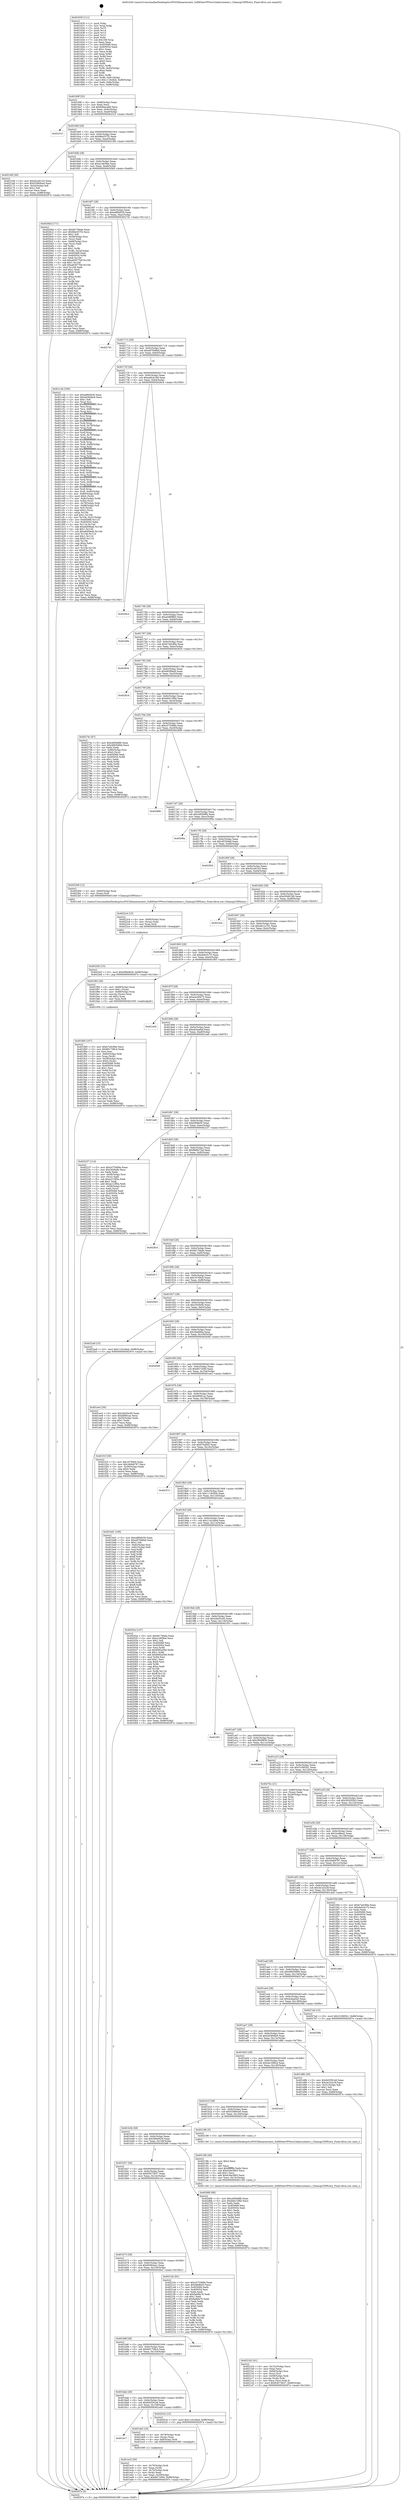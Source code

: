 digraph "0x401630" {
  label = "0x401630 (/mnt/c/Users/mathe/Desktop/tcc/POCII/binaries/extr_SoftEtherVPNsrcCedarListener.c_CleanupUDPEntry_Final-ollvm.out::main(0))"
  labelloc = "t"
  node[shape=record]

  Entry [label="",width=0.3,height=0.3,shape=circle,fillcolor=black,style=filled]
  "0x40169f" [label="{
     0x40169f [32]\l
     | [instrs]\l
     &nbsp;&nbsp;0x40169f \<+6\>: mov -0x88(%rbp),%eax\l
     &nbsp;&nbsp;0x4016a5 \<+2\>: mov %eax,%ecx\l
     &nbsp;&nbsp;0x4016a7 \<+6\>: sub $0x84beca68,%ecx\l
     &nbsp;&nbsp;0x4016ad \<+6\>: mov %eax,-0x9c(%rbp)\l
     &nbsp;&nbsp;0x4016b3 \<+6\>: mov %ecx,-0xa0(%rbp)\l
     &nbsp;&nbsp;0x4016b9 \<+6\>: je 000000000040231f \<main+0xcef\>\l
  }"]
  "0x40231f" [label="{
     0x40231f\l
  }", style=dashed]
  "0x4016bf" [label="{
     0x4016bf [28]\l
     | [instrs]\l
     &nbsp;&nbsp;0x4016bf \<+5\>: jmp 00000000004016c4 \<main+0x94\>\l
     &nbsp;&nbsp;0x4016c4 \<+6\>: mov -0x9c(%rbp),%eax\l
     &nbsp;&nbsp;0x4016ca \<+5\>: sub $0x9be537f2,%eax\l
     &nbsp;&nbsp;0x4016cf \<+6\>: mov %eax,-0xa4(%rbp)\l
     &nbsp;&nbsp;0x4016d5 \<+6\>: je 0000000000402168 \<main+0xb38\>\l
  }"]
  Exit [label="",width=0.3,height=0.3,shape=circle,fillcolor=black,style=filled,peripheries=2]
  "0x402168" [label="{
     0x402168 [30]\l
     | [instrs]\l
     &nbsp;&nbsp;0x402168 \<+5\>: mov $0xd2ce6143,%eax\l
     &nbsp;&nbsp;0x40216d \<+5\>: mov $0x529b9ca0,%ecx\l
     &nbsp;&nbsp;0x402172 \<+3\>: mov -0x2a(%rbp),%dl\l
     &nbsp;&nbsp;0x402175 \<+3\>: test $0x1,%dl\l
     &nbsp;&nbsp;0x402178 \<+3\>: cmovne %ecx,%eax\l
     &nbsp;&nbsp;0x40217b \<+6\>: mov %eax,-0x88(%rbp)\l
     &nbsp;&nbsp;0x402181 \<+5\>: jmp 000000000040297e \<main+0x134e\>\l
  }"]
  "0x4016db" [label="{
     0x4016db [28]\l
     | [instrs]\l
     &nbsp;&nbsp;0x4016db \<+5\>: jmp 00000000004016e0 \<main+0xb0\>\l
     &nbsp;&nbsp;0x4016e0 \<+6\>: mov -0x9c(%rbp),%eax\l
     &nbsp;&nbsp;0x4016e6 \<+5\>: sub $0xa1e83fee,%eax\l
     &nbsp;&nbsp;0x4016eb \<+6\>: mov %eax,-0xa8(%rbp)\l
     &nbsp;&nbsp;0x4016f1 \<+6\>: je 00000000004020bd \<main+0xa8d\>\l
  }"]
  "0x4022d3" [label="{
     0x4022d3 [15]\l
     | [instrs]\l
     &nbsp;&nbsp;0x4022d3 \<+10\>: movl $0x596ef429,-0x88(%rbp)\l
     &nbsp;&nbsp;0x4022dd \<+5\>: jmp 000000000040297e \<main+0x134e\>\l
  }"]
  "0x4020bd" [label="{
     0x4020bd [171]\l
     | [instrs]\l
     &nbsp;&nbsp;0x4020bd \<+5\>: mov $0xfd17bbde,%eax\l
     &nbsp;&nbsp;0x4020c2 \<+5\>: mov $0x9be537f2,%ecx\l
     &nbsp;&nbsp;0x4020c7 \<+2\>: mov $0x1,%dl\l
     &nbsp;&nbsp;0x4020c9 \<+4\>: mov -0x58(%rbp),%rsi\l
     &nbsp;&nbsp;0x4020cd \<+2\>: mov (%rsi),%edi\l
     &nbsp;&nbsp;0x4020cf \<+4\>: mov -0x68(%rbp),%rsi\l
     &nbsp;&nbsp;0x4020d3 \<+2\>: cmp (%rsi),%edi\l
     &nbsp;&nbsp;0x4020d5 \<+4\>: setl %r8b\l
     &nbsp;&nbsp;0x4020d9 \<+4\>: and $0x1,%r8b\l
     &nbsp;&nbsp;0x4020dd \<+4\>: mov %r8b,-0x2a(%rbp)\l
     &nbsp;&nbsp;0x4020e1 \<+7\>: mov 0x405068,%edi\l
     &nbsp;&nbsp;0x4020e8 \<+8\>: mov 0x405054,%r9d\l
     &nbsp;&nbsp;0x4020f0 \<+3\>: mov %edi,%r10d\l
     &nbsp;&nbsp;0x4020f3 \<+7\>: sub $0xa63977b9,%r10d\l
     &nbsp;&nbsp;0x4020fa \<+4\>: sub $0x1,%r10d\l
     &nbsp;&nbsp;0x4020fe \<+7\>: add $0xa63977b9,%r10d\l
     &nbsp;&nbsp;0x402105 \<+4\>: imul %r10d,%edi\l
     &nbsp;&nbsp;0x402109 \<+3\>: and $0x1,%edi\l
     &nbsp;&nbsp;0x40210c \<+3\>: cmp $0x0,%edi\l
     &nbsp;&nbsp;0x40210f \<+4\>: sete %r8b\l
     &nbsp;&nbsp;0x402113 \<+4\>: cmp $0xa,%r9d\l
     &nbsp;&nbsp;0x402117 \<+4\>: setl %r11b\l
     &nbsp;&nbsp;0x40211b \<+3\>: mov %r8b,%bl\l
     &nbsp;&nbsp;0x40211e \<+3\>: xor $0xff,%bl\l
     &nbsp;&nbsp;0x402121 \<+3\>: mov %r11b,%r14b\l
     &nbsp;&nbsp;0x402124 \<+4\>: xor $0xff,%r14b\l
     &nbsp;&nbsp;0x402128 \<+3\>: xor $0x0,%dl\l
     &nbsp;&nbsp;0x40212b \<+3\>: mov %bl,%r15b\l
     &nbsp;&nbsp;0x40212e \<+4\>: and $0x0,%r15b\l
     &nbsp;&nbsp;0x402132 \<+3\>: and %dl,%r8b\l
     &nbsp;&nbsp;0x402135 \<+3\>: mov %r14b,%r12b\l
     &nbsp;&nbsp;0x402138 \<+4\>: and $0x0,%r12b\l
     &nbsp;&nbsp;0x40213c \<+3\>: and %dl,%r11b\l
     &nbsp;&nbsp;0x40213f \<+3\>: or %r8b,%r15b\l
     &nbsp;&nbsp;0x402142 \<+3\>: or %r11b,%r12b\l
     &nbsp;&nbsp;0x402145 \<+3\>: xor %r12b,%r15b\l
     &nbsp;&nbsp;0x402148 \<+3\>: or %r14b,%bl\l
     &nbsp;&nbsp;0x40214b \<+3\>: xor $0xff,%bl\l
     &nbsp;&nbsp;0x40214e \<+3\>: or $0x0,%dl\l
     &nbsp;&nbsp;0x402151 \<+2\>: and %dl,%bl\l
     &nbsp;&nbsp;0x402153 \<+3\>: or %bl,%r15b\l
     &nbsp;&nbsp;0x402156 \<+4\>: test $0x1,%r15b\l
     &nbsp;&nbsp;0x40215a \<+3\>: cmovne %ecx,%eax\l
     &nbsp;&nbsp;0x40215d \<+6\>: mov %eax,-0x88(%rbp)\l
     &nbsp;&nbsp;0x402163 \<+5\>: jmp 000000000040297e \<main+0x134e\>\l
  }"]
  "0x4016f7" [label="{
     0x4016f7 [28]\l
     | [instrs]\l
     &nbsp;&nbsp;0x4016f7 \<+5\>: jmp 00000000004016fc \<main+0xcc\>\l
     &nbsp;&nbsp;0x4016fc \<+6\>: mov -0x9c(%rbp),%eax\l
     &nbsp;&nbsp;0x401702 \<+5\>: sub $0xa8f0d039,%eax\l
     &nbsp;&nbsp;0x401707 \<+6\>: mov %eax,-0xac(%rbp)\l
     &nbsp;&nbsp;0x40170d \<+6\>: je 00000000004027d1 \<main+0x11a1\>\l
  }"]
  "0x4022c4" [label="{
     0x4022c4 [15]\l
     | [instrs]\l
     &nbsp;&nbsp;0x4022c4 \<+4\>: mov -0x60(%rbp),%rax\l
     &nbsp;&nbsp;0x4022c8 \<+3\>: mov (%rax),%rax\l
     &nbsp;&nbsp;0x4022cb \<+3\>: mov %rax,%rdi\l
     &nbsp;&nbsp;0x4022ce \<+5\>: call 0000000000401030 \<free@plt\>\l
     | [calls]\l
     &nbsp;&nbsp;0x401030 \{1\} (unknown)\l
  }"]
  "0x4027d1" [label="{
     0x4027d1\l
  }", style=dashed]
  "0x401713" [label="{
     0x401713 [28]\l
     | [instrs]\l
     &nbsp;&nbsp;0x401713 \<+5\>: jmp 0000000000401718 \<main+0xe8\>\l
     &nbsp;&nbsp;0x401718 \<+6\>: mov -0x9c(%rbp),%eax\l
     &nbsp;&nbsp;0x40171e \<+5\>: sub $0xa97946bd,%eax\l
     &nbsp;&nbsp;0x401723 \<+6\>: mov %eax,-0xb0(%rbp)\l
     &nbsp;&nbsp;0x401729 \<+6\>: je 0000000000401c3b \<main+0x60b\>\l
  }"]
  "0x4021b3" [label="{
     0x4021b3 [41]\l
     | [instrs]\l
     &nbsp;&nbsp;0x4021b3 \<+6\>: mov -0x15c(%rbp),%ecx\l
     &nbsp;&nbsp;0x4021b9 \<+3\>: imul %eax,%ecx\l
     &nbsp;&nbsp;0x4021bc \<+4\>: mov -0x60(%rbp),%rsi\l
     &nbsp;&nbsp;0x4021c0 \<+3\>: mov (%rsi),%rsi\l
     &nbsp;&nbsp;0x4021c3 \<+4\>: mov -0x58(%rbp),%rdi\l
     &nbsp;&nbsp;0x4021c7 \<+3\>: movslq (%rdi),%rdi\l
     &nbsp;&nbsp;0x4021ca \<+3\>: mov %ecx,(%rsi,%rdi,4)\l
     &nbsp;&nbsp;0x4021cd \<+10\>: movl $0x63b73b37,-0x88(%rbp)\l
     &nbsp;&nbsp;0x4021d7 \<+5\>: jmp 000000000040297e \<main+0x134e\>\l
  }"]
  "0x401c3b" [label="{
     0x401c3b [336]\l
     | [instrs]\l
     &nbsp;&nbsp;0x401c3b \<+5\>: mov $0xa8f0d039,%eax\l
     &nbsp;&nbsp;0x401c40 \<+5\>: mov $0x4d3848c8,%ecx\l
     &nbsp;&nbsp;0x401c45 \<+2\>: mov $0x1,%dl\l
     &nbsp;&nbsp;0x401c47 \<+3\>: mov %rsp,%rsi\l
     &nbsp;&nbsp;0x401c4a \<+4\>: add $0xfffffffffffffff0,%rsi\l
     &nbsp;&nbsp;0x401c4e \<+3\>: mov %rsi,%rsp\l
     &nbsp;&nbsp;0x401c51 \<+4\>: mov %rsi,-0x80(%rbp)\l
     &nbsp;&nbsp;0x401c55 \<+3\>: mov %rsp,%rsi\l
     &nbsp;&nbsp;0x401c58 \<+4\>: add $0xfffffffffffffff0,%rsi\l
     &nbsp;&nbsp;0x401c5c \<+3\>: mov %rsi,%rsp\l
     &nbsp;&nbsp;0x401c5f \<+3\>: mov %rsp,%rdi\l
     &nbsp;&nbsp;0x401c62 \<+4\>: add $0xfffffffffffffff0,%rdi\l
     &nbsp;&nbsp;0x401c66 \<+3\>: mov %rdi,%rsp\l
     &nbsp;&nbsp;0x401c69 \<+4\>: mov %rdi,-0x78(%rbp)\l
     &nbsp;&nbsp;0x401c6d \<+3\>: mov %rsp,%rdi\l
     &nbsp;&nbsp;0x401c70 \<+4\>: add $0xfffffffffffffff0,%rdi\l
     &nbsp;&nbsp;0x401c74 \<+3\>: mov %rdi,%rsp\l
     &nbsp;&nbsp;0x401c77 \<+4\>: mov %rdi,-0x70(%rbp)\l
     &nbsp;&nbsp;0x401c7b \<+3\>: mov %rsp,%rdi\l
     &nbsp;&nbsp;0x401c7e \<+4\>: add $0xfffffffffffffff0,%rdi\l
     &nbsp;&nbsp;0x401c82 \<+3\>: mov %rdi,%rsp\l
     &nbsp;&nbsp;0x401c85 \<+4\>: mov %rdi,-0x68(%rbp)\l
     &nbsp;&nbsp;0x401c89 \<+3\>: mov %rsp,%rdi\l
     &nbsp;&nbsp;0x401c8c \<+4\>: add $0xfffffffffffffff0,%rdi\l
     &nbsp;&nbsp;0x401c90 \<+3\>: mov %rdi,%rsp\l
     &nbsp;&nbsp;0x401c93 \<+4\>: mov %rdi,-0x60(%rbp)\l
     &nbsp;&nbsp;0x401c97 \<+3\>: mov %rsp,%rdi\l
     &nbsp;&nbsp;0x401c9a \<+4\>: add $0xfffffffffffffff0,%rdi\l
     &nbsp;&nbsp;0x401c9e \<+3\>: mov %rdi,%rsp\l
     &nbsp;&nbsp;0x401ca1 \<+4\>: mov %rdi,-0x58(%rbp)\l
     &nbsp;&nbsp;0x401ca5 \<+3\>: mov %rsp,%rdi\l
     &nbsp;&nbsp;0x401ca8 \<+4\>: add $0xfffffffffffffff0,%rdi\l
     &nbsp;&nbsp;0x401cac \<+3\>: mov %rdi,%rsp\l
     &nbsp;&nbsp;0x401caf \<+4\>: mov %rdi,-0x50(%rbp)\l
     &nbsp;&nbsp;0x401cb3 \<+3\>: mov %rsp,%rdi\l
     &nbsp;&nbsp;0x401cb6 \<+4\>: add $0xfffffffffffffff0,%rdi\l
     &nbsp;&nbsp;0x401cba \<+3\>: mov %rdi,%rsp\l
     &nbsp;&nbsp;0x401cbd \<+4\>: mov %rdi,-0x48(%rbp)\l
     &nbsp;&nbsp;0x401cc1 \<+3\>: mov %rsp,%rdi\l
     &nbsp;&nbsp;0x401cc4 \<+4\>: add $0xfffffffffffffff0,%rdi\l
     &nbsp;&nbsp;0x401cc8 \<+3\>: mov %rdi,%rsp\l
     &nbsp;&nbsp;0x401ccb \<+4\>: mov %rdi,-0x40(%rbp)\l
     &nbsp;&nbsp;0x401ccf \<+4\>: mov -0x80(%rbp),%rdi\l
     &nbsp;&nbsp;0x401cd3 \<+6\>: movl $0x0,(%rdi)\l
     &nbsp;&nbsp;0x401cd9 \<+7\>: mov -0x8c(%rbp),%r8d\l
     &nbsp;&nbsp;0x401ce0 \<+3\>: mov %r8d,(%rsi)\l
     &nbsp;&nbsp;0x401ce3 \<+4\>: mov -0x78(%rbp),%rdi\l
     &nbsp;&nbsp;0x401ce7 \<+7\>: mov -0x98(%rbp),%r9\l
     &nbsp;&nbsp;0x401cee \<+3\>: mov %r9,(%rdi)\l
     &nbsp;&nbsp;0x401cf1 \<+3\>: cmpl $0x2,(%rsi)\l
     &nbsp;&nbsp;0x401cf4 \<+4\>: setne %r10b\l
     &nbsp;&nbsp;0x401cf8 \<+4\>: and $0x1,%r10b\l
     &nbsp;&nbsp;0x401cfc \<+4\>: mov %r10b,-0x31(%rbp)\l
     &nbsp;&nbsp;0x401d00 \<+8\>: mov 0x405068,%r11d\l
     &nbsp;&nbsp;0x401d08 \<+7\>: mov 0x405054,%ebx\l
     &nbsp;&nbsp;0x401d0f \<+3\>: mov %r11d,%r14d\l
     &nbsp;&nbsp;0x401d12 \<+7\>: add $0xa6d5feab,%r14d\l
     &nbsp;&nbsp;0x401d19 \<+4\>: sub $0x1,%r14d\l
     &nbsp;&nbsp;0x401d1d \<+7\>: sub $0xa6d5feab,%r14d\l
     &nbsp;&nbsp;0x401d24 \<+4\>: imul %r14d,%r11d\l
     &nbsp;&nbsp;0x401d28 \<+4\>: and $0x1,%r11d\l
     &nbsp;&nbsp;0x401d2c \<+4\>: cmp $0x0,%r11d\l
     &nbsp;&nbsp;0x401d30 \<+4\>: sete %r10b\l
     &nbsp;&nbsp;0x401d34 \<+3\>: cmp $0xa,%ebx\l
     &nbsp;&nbsp;0x401d37 \<+4\>: setl %r15b\l
     &nbsp;&nbsp;0x401d3b \<+3\>: mov %r10b,%r12b\l
     &nbsp;&nbsp;0x401d3e \<+4\>: xor $0xff,%r12b\l
     &nbsp;&nbsp;0x401d42 \<+3\>: mov %r15b,%r13b\l
     &nbsp;&nbsp;0x401d45 \<+4\>: xor $0xff,%r13b\l
     &nbsp;&nbsp;0x401d49 \<+3\>: xor $0x0,%dl\l
     &nbsp;&nbsp;0x401d4c \<+3\>: mov %r12b,%sil\l
     &nbsp;&nbsp;0x401d4f \<+4\>: and $0x0,%sil\l
     &nbsp;&nbsp;0x401d53 \<+3\>: and %dl,%r10b\l
     &nbsp;&nbsp;0x401d56 \<+3\>: mov %r13b,%dil\l
     &nbsp;&nbsp;0x401d59 \<+4\>: and $0x0,%dil\l
     &nbsp;&nbsp;0x401d5d \<+3\>: and %dl,%r15b\l
     &nbsp;&nbsp;0x401d60 \<+3\>: or %r10b,%sil\l
     &nbsp;&nbsp;0x401d63 \<+3\>: or %r15b,%dil\l
     &nbsp;&nbsp;0x401d66 \<+3\>: xor %dil,%sil\l
     &nbsp;&nbsp;0x401d69 \<+3\>: or %r13b,%r12b\l
     &nbsp;&nbsp;0x401d6c \<+4\>: xor $0xff,%r12b\l
     &nbsp;&nbsp;0x401d70 \<+3\>: or $0x0,%dl\l
     &nbsp;&nbsp;0x401d73 \<+3\>: and %dl,%r12b\l
     &nbsp;&nbsp;0x401d76 \<+3\>: or %r12b,%sil\l
     &nbsp;&nbsp;0x401d79 \<+4\>: test $0x1,%sil\l
     &nbsp;&nbsp;0x401d7d \<+3\>: cmovne %ecx,%eax\l
     &nbsp;&nbsp;0x401d80 \<+6\>: mov %eax,-0x88(%rbp)\l
     &nbsp;&nbsp;0x401d86 \<+5\>: jmp 000000000040297e \<main+0x134e\>\l
  }"]
  "0x40172f" [label="{
     0x40172f [28]\l
     | [instrs]\l
     &nbsp;&nbsp;0x40172f \<+5\>: jmp 0000000000401734 \<main+0x104\>\l
     &nbsp;&nbsp;0x401734 \<+6\>: mov -0x9c(%rbp),%eax\l
     &nbsp;&nbsp;0x40173a \<+5\>: sub $0xaa6cb18d,%eax\l
     &nbsp;&nbsp;0x40173f \<+6\>: mov %eax,-0xb4(%rbp)\l
     &nbsp;&nbsp;0x401745 \<+6\>: je 00000000004026c4 \<main+0x1094\>\l
  }"]
  "0x40218b" [label="{
     0x40218b [40]\l
     | [instrs]\l
     &nbsp;&nbsp;0x40218b \<+5\>: mov $0x2,%ecx\l
     &nbsp;&nbsp;0x402190 \<+1\>: cltd\l
     &nbsp;&nbsp;0x402191 \<+2\>: idiv %ecx\l
     &nbsp;&nbsp;0x402193 \<+6\>: imul $0xfffffffe,%edx,%ecx\l
     &nbsp;&nbsp;0x402199 \<+6\>: sub $0xb3de2863,%ecx\l
     &nbsp;&nbsp;0x40219f \<+3\>: add $0x1,%ecx\l
     &nbsp;&nbsp;0x4021a2 \<+6\>: add $0xb3de2863,%ecx\l
     &nbsp;&nbsp;0x4021a8 \<+6\>: mov %ecx,-0x15c(%rbp)\l
     &nbsp;&nbsp;0x4021ae \<+5\>: call 0000000000401160 \<next_i\>\l
     | [calls]\l
     &nbsp;&nbsp;0x401160 \{1\} (/mnt/c/Users/mathe/Desktop/tcc/POCII/binaries/extr_SoftEtherVPNsrcCedarListener.c_CleanupUDPEntry_Final-ollvm.out::next_i)\l
  }"]
  "0x4026c4" [label="{
     0x4026c4\l
  }", style=dashed]
  "0x40174b" [label="{
     0x40174b [28]\l
     | [instrs]\l
     &nbsp;&nbsp;0x40174b \<+5\>: jmp 0000000000401750 \<main+0x120\>\l
     &nbsp;&nbsp;0x401750 \<+6\>: mov -0x9c(%rbp),%eax\l
     &nbsp;&nbsp;0x401756 \<+5\>: sub $0xadd6f8b5,%eax\l
     &nbsp;&nbsp;0x40175b \<+6\>: mov %eax,-0xb8(%rbp)\l
     &nbsp;&nbsp;0x401761 \<+6\>: je 000000000040249e \<main+0xe6e\>\l
  }"]
  "0x401fb0" [label="{
     0x401fb0 [107]\l
     | [instrs]\l
     &nbsp;&nbsp;0x401fb0 \<+5\>: mov $0xb7a0c96e,%ecx\l
     &nbsp;&nbsp;0x401fb5 \<+5\>: mov $0x661708c4,%edx\l
     &nbsp;&nbsp;0x401fba \<+2\>: xor %esi,%esi\l
     &nbsp;&nbsp;0x401fbc \<+4\>: mov -0x60(%rbp),%rdi\l
     &nbsp;&nbsp;0x401fc0 \<+3\>: mov %rax,(%rdi)\l
     &nbsp;&nbsp;0x401fc3 \<+4\>: mov -0x58(%rbp),%rax\l
     &nbsp;&nbsp;0x401fc7 \<+6\>: movl $0x0,(%rax)\l
     &nbsp;&nbsp;0x401fcd \<+8\>: mov 0x405068,%r8d\l
     &nbsp;&nbsp;0x401fd5 \<+8\>: mov 0x405054,%r9d\l
     &nbsp;&nbsp;0x401fdd \<+3\>: sub $0x1,%esi\l
     &nbsp;&nbsp;0x401fe0 \<+3\>: mov %r8d,%r10d\l
     &nbsp;&nbsp;0x401fe3 \<+3\>: add %esi,%r10d\l
     &nbsp;&nbsp;0x401fe6 \<+4\>: imul %r10d,%r8d\l
     &nbsp;&nbsp;0x401fea \<+4\>: and $0x1,%r8d\l
     &nbsp;&nbsp;0x401fee \<+4\>: cmp $0x0,%r8d\l
     &nbsp;&nbsp;0x401ff2 \<+4\>: sete %r11b\l
     &nbsp;&nbsp;0x401ff6 \<+4\>: cmp $0xa,%r9d\l
     &nbsp;&nbsp;0x401ffa \<+3\>: setl %bl\l
     &nbsp;&nbsp;0x401ffd \<+3\>: mov %r11b,%r14b\l
     &nbsp;&nbsp;0x402000 \<+3\>: and %bl,%r14b\l
     &nbsp;&nbsp;0x402003 \<+3\>: xor %bl,%r11b\l
     &nbsp;&nbsp;0x402006 \<+3\>: or %r11b,%r14b\l
     &nbsp;&nbsp;0x402009 \<+4\>: test $0x1,%r14b\l
     &nbsp;&nbsp;0x40200d \<+3\>: cmovne %edx,%ecx\l
     &nbsp;&nbsp;0x402010 \<+6\>: mov %ecx,-0x88(%rbp)\l
     &nbsp;&nbsp;0x402016 \<+5\>: jmp 000000000040297e \<main+0x134e\>\l
  }"]
  "0x40249e" [label="{
     0x40249e\l
  }", style=dashed]
  "0x401767" [label="{
     0x401767 [28]\l
     | [instrs]\l
     &nbsp;&nbsp;0x401767 \<+5\>: jmp 000000000040176c \<main+0x13c\>\l
     &nbsp;&nbsp;0x40176c \<+6\>: mov -0x9c(%rbp),%eax\l
     &nbsp;&nbsp;0x401772 \<+5\>: sub $0xb7a0c96e,%eax\l
     &nbsp;&nbsp;0x401777 \<+6\>: mov %eax,-0xbc(%rbp)\l
     &nbsp;&nbsp;0x40177d \<+6\>: je 0000000000402834 \<main+0x1204\>\l
  }"]
  "0x401ec5" [label="{
     0x401ec5 [30]\l
     | [instrs]\l
     &nbsp;&nbsp;0x401ec5 \<+4\>: mov -0x70(%rbp),%rdi\l
     &nbsp;&nbsp;0x401ec9 \<+2\>: mov %eax,(%rdi)\l
     &nbsp;&nbsp;0x401ecb \<+4\>: mov -0x70(%rbp),%rdi\l
     &nbsp;&nbsp;0x401ecf \<+2\>: mov (%rdi),%eax\l
     &nbsp;&nbsp;0x401ed1 \<+3\>: mov %eax,-0x30(%rbp)\l
     &nbsp;&nbsp;0x401ed4 \<+10\>: movl $0x8471694,-0x88(%rbp)\l
     &nbsp;&nbsp;0x401ede \<+5\>: jmp 000000000040297e \<main+0x134e\>\l
  }"]
  "0x402834" [label="{
     0x402834\l
  }", style=dashed]
  "0x401783" [label="{
     0x401783 [28]\l
     | [instrs]\l
     &nbsp;&nbsp;0x401783 \<+5\>: jmp 0000000000401788 \<main+0x158\>\l
     &nbsp;&nbsp;0x401788 \<+6\>: mov -0x9c(%rbp),%eax\l
     &nbsp;&nbsp;0x40178e \<+5\>: sub $0xb828fac8,%eax\l
     &nbsp;&nbsp;0x401793 \<+6\>: mov %eax,-0xc0(%rbp)\l
     &nbsp;&nbsp;0x401799 \<+6\>: je 0000000000402816 \<main+0x11e6\>\l
  }"]
  "0x401bc7" [label="{
     0x401bc7\l
  }", style=dashed]
  "0x402816" [label="{
     0x402816\l
  }", style=dashed]
  "0x40179f" [label="{
     0x40179f [28]\l
     | [instrs]\l
     &nbsp;&nbsp;0x40179f \<+5\>: jmp 00000000004017a4 \<main+0x174\>\l
     &nbsp;&nbsp;0x4017a4 \<+6\>: mov -0x9c(%rbp),%eax\l
     &nbsp;&nbsp;0x4017aa \<+5\>: sub $0xb8412f6d,%eax\l
     &nbsp;&nbsp;0x4017af \<+6\>: mov %eax,-0xc4(%rbp)\l
     &nbsp;&nbsp;0x4017b5 \<+6\>: je 000000000040274c \<main+0x111c\>\l
  }"]
  "0x401eb5" [label="{
     0x401eb5 [16]\l
     | [instrs]\l
     &nbsp;&nbsp;0x401eb5 \<+4\>: mov -0x78(%rbp),%rax\l
     &nbsp;&nbsp;0x401eb9 \<+3\>: mov (%rax),%rax\l
     &nbsp;&nbsp;0x401ebc \<+4\>: mov 0x8(%rax),%rdi\l
     &nbsp;&nbsp;0x401ec0 \<+5\>: call 0000000000401060 \<atoi@plt\>\l
     | [calls]\l
     &nbsp;&nbsp;0x401060 \{1\} (unknown)\l
  }"]
  "0x40274c" [label="{
     0x40274c [97]\l
     | [instrs]\l
     &nbsp;&nbsp;0x40274c \<+5\>: mov $0xcb85b8fb,%eax\l
     &nbsp;&nbsp;0x402751 \<+5\>: mov $0x468356b6,%ecx\l
     &nbsp;&nbsp;0x402756 \<+2\>: xor %edx,%edx\l
     &nbsp;&nbsp;0x402758 \<+4\>: mov -0x80(%rbp),%rsi\l
     &nbsp;&nbsp;0x40275c \<+6\>: movl $0x0,(%rsi)\l
     &nbsp;&nbsp;0x402762 \<+7\>: mov 0x405068,%edi\l
     &nbsp;&nbsp;0x402769 \<+8\>: mov 0x405054,%r8d\l
     &nbsp;&nbsp;0x402771 \<+3\>: sub $0x1,%edx\l
     &nbsp;&nbsp;0x402774 \<+3\>: mov %edi,%r9d\l
     &nbsp;&nbsp;0x402777 \<+3\>: add %edx,%r9d\l
     &nbsp;&nbsp;0x40277a \<+4\>: imul %r9d,%edi\l
     &nbsp;&nbsp;0x40277e \<+3\>: and $0x1,%edi\l
     &nbsp;&nbsp;0x402781 \<+3\>: cmp $0x0,%edi\l
     &nbsp;&nbsp;0x402784 \<+4\>: sete %r10b\l
     &nbsp;&nbsp;0x402788 \<+4\>: cmp $0xa,%r8d\l
     &nbsp;&nbsp;0x40278c \<+4\>: setl %r11b\l
     &nbsp;&nbsp;0x402790 \<+3\>: mov %r10b,%bl\l
     &nbsp;&nbsp;0x402793 \<+3\>: and %r11b,%bl\l
     &nbsp;&nbsp;0x402796 \<+3\>: xor %r11b,%r10b\l
     &nbsp;&nbsp;0x402799 \<+3\>: or %r10b,%bl\l
     &nbsp;&nbsp;0x40279c \<+3\>: test $0x1,%bl\l
     &nbsp;&nbsp;0x40279f \<+3\>: cmovne %ecx,%eax\l
     &nbsp;&nbsp;0x4027a2 \<+6\>: mov %eax,-0x88(%rbp)\l
     &nbsp;&nbsp;0x4027a8 \<+5\>: jmp 000000000040297e \<main+0x134e\>\l
  }"]
  "0x4017bb" [label="{
     0x4017bb [28]\l
     | [instrs]\l
     &nbsp;&nbsp;0x4017bb \<+5\>: jmp 00000000004017c0 \<main+0x190\>\l
     &nbsp;&nbsp;0x4017c0 \<+6\>: mov -0x9c(%rbp),%eax\l
     &nbsp;&nbsp;0x4017c6 \<+5\>: sub $0xc075468a,%eax\l
     &nbsp;&nbsp;0x4017cb \<+6\>: mov %eax,-0xc8(%rbp)\l
     &nbsp;&nbsp;0x4017d1 \<+6\>: je 0000000000402896 \<main+0x1266\>\l
  }"]
  "0x401bab" [label="{
     0x401bab [28]\l
     | [instrs]\l
     &nbsp;&nbsp;0x401bab \<+5\>: jmp 0000000000401bb0 \<main+0x580\>\l
     &nbsp;&nbsp;0x401bb0 \<+6\>: mov -0x9c(%rbp),%eax\l
     &nbsp;&nbsp;0x401bb6 \<+5\>: sub $0x6d3591e6,%eax\l
     &nbsp;&nbsp;0x401bbb \<+6\>: mov %eax,-0x158(%rbp)\l
     &nbsp;&nbsp;0x401bc1 \<+6\>: je 0000000000401eb5 \<main+0x885\>\l
  }"]
  "0x402896" [label="{
     0x402896\l
  }", style=dashed]
  "0x4017d7" [label="{
     0x4017d7 [28]\l
     | [instrs]\l
     &nbsp;&nbsp;0x4017d7 \<+5\>: jmp 00000000004017dc \<main+0x1ac\>\l
     &nbsp;&nbsp;0x4017dc \<+6\>: mov -0x9c(%rbp),%eax\l
     &nbsp;&nbsp;0x4017e2 \<+5\>: sub $0xcb85b8fb,%eax\l
     &nbsp;&nbsp;0x4017e7 \<+6\>: mov %eax,-0xcc(%rbp)\l
     &nbsp;&nbsp;0x4017ed \<+6\>: je 000000000040296a \<main+0x133a\>\l
  }"]
  "0x40201b" [label="{
     0x40201b [15]\l
     | [instrs]\l
     &nbsp;&nbsp;0x40201b \<+10\>: movl $0x11d1d4ed,-0x88(%rbp)\l
     &nbsp;&nbsp;0x402025 \<+5\>: jmp 000000000040297e \<main+0x134e\>\l
  }"]
  "0x40296a" [label="{
     0x40296a\l
  }", style=dashed]
  "0x4017f3" [label="{
     0x4017f3 [28]\l
     | [instrs]\l
     &nbsp;&nbsp;0x4017f3 \<+5\>: jmp 00000000004017f8 \<main+0x1c8\>\l
     &nbsp;&nbsp;0x4017f8 \<+6\>: mov -0x9c(%rbp),%eax\l
     &nbsp;&nbsp;0x4017fe \<+5\>: sub $0xcf235da6,%eax\l
     &nbsp;&nbsp;0x401803 \<+6\>: mov %eax,-0xd0(%rbp)\l
     &nbsp;&nbsp;0x401809 \<+6\>: je 00000000004025b5 \<main+0xf85\>\l
  }"]
  "0x401b8f" [label="{
     0x401b8f [28]\l
     | [instrs]\l
     &nbsp;&nbsp;0x401b8f \<+5\>: jmp 0000000000401b94 \<main+0x564\>\l
     &nbsp;&nbsp;0x401b94 \<+6\>: mov -0x9c(%rbp),%eax\l
     &nbsp;&nbsp;0x401b9a \<+5\>: sub $0x661708c4,%eax\l
     &nbsp;&nbsp;0x401b9f \<+6\>: mov %eax,-0x154(%rbp)\l
     &nbsp;&nbsp;0x401ba5 \<+6\>: je 000000000040201b \<main+0x9eb\>\l
  }"]
  "0x4025b5" [label="{
     0x4025b5\l
  }", style=dashed]
  "0x40180f" [label="{
     0x40180f [28]\l
     | [instrs]\l
     &nbsp;&nbsp;0x40180f \<+5\>: jmp 0000000000401814 \<main+0x1e4\>\l
     &nbsp;&nbsp;0x401814 \<+6\>: mov -0x9c(%rbp),%eax\l
     &nbsp;&nbsp;0x40181a \<+5\>: sub $0xd2ce6143,%eax\l
     &nbsp;&nbsp;0x40181f \<+6\>: mov %eax,-0xd4(%rbp)\l
     &nbsp;&nbsp;0x401825 \<+6\>: je 00000000004022b8 \<main+0xc88\>\l
  }"]
  "0x4026e2" [label="{
     0x4026e2\l
  }", style=dashed]
  "0x4022b8" [label="{
     0x4022b8 [12]\l
     | [instrs]\l
     &nbsp;&nbsp;0x4022b8 \<+4\>: mov -0x60(%rbp),%rax\l
     &nbsp;&nbsp;0x4022bc \<+3\>: mov (%rax),%rdi\l
     &nbsp;&nbsp;0x4022bf \<+5\>: call 00000000004013e0 \<CleanupUDPEntry\>\l
     | [calls]\l
     &nbsp;&nbsp;0x4013e0 \{1\} (/mnt/c/Users/mathe/Desktop/tcc/POCII/binaries/extr_SoftEtherVPNsrcCedarListener.c_CleanupUDPEntry_Final-ollvm.out::CleanupUDPEntry)\l
  }"]
  "0x40182b" [label="{
     0x40182b [28]\l
     | [instrs]\l
     &nbsp;&nbsp;0x40182b \<+5\>: jmp 0000000000401830 \<main+0x200\>\l
     &nbsp;&nbsp;0x401830 \<+6\>: mov -0x9c(%rbp),%eax\l
     &nbsp;&nbsp;0x401836 \<+5\>: sub $0xd30d01db,%eax\l
     &nbsp;&nbsp;0x40183b \<+6\>: mov %eax,-0xd8(%rbp)\l
     &nbsp;&nbsp;0x401841 \<+6\>: je 00000000004022e2 \<main+0xcb2\>\l
  }"]
  "0x401b73" [label="{
     0x401b73 [28]\l
     | [instrs]\l
     &nbsp;&nbsp;0x401b73 \<+5\>: jmp 0000000000401b78 \<main+0x548\>\l
     &nbsp;&nbsp;0x401b78 \<+6\>: mov -0x9c(%rbp),%eax\l
     &nbsp;&nbsp;0x401b7e \<+5\>: sub $0x65064acc,%eax\l
     &nbsp;&nbsp;0x401b83 \<+6\>: mov %eax,-0x150(%rbp)\l
     &nbsp;&nbsp;0x401b89 \<+6\>: je 00000000004026e2 \<main+0x10b2\>\l
  }"]
  "0x4022e2" [label="{
     0x4022e2\l
  }", style=dashed]
  "0x401847" [label="{
     0x401847 [28]\l
     | [instrs]\l
     &nbsp;&nbsp;0x401847 \<+5\>: jmp 000000000040184c \<main+0x21c\>\l
     &nbsp;&nbsp;0x40184c \<+6\>: mov -0x9c(%rbp),%eax\l
     &nbsp;&nbsp;0x401852 \<+5\>: sub $0xddc1a7d1,%eax\l
     &nbsp;&nbsp;0x401857 \<+6\>: mov %eax,-0xdc(%rbp)\l
     &nbsp;&nbsp;0x40185d \<+6\>: je 0000000000402940 \<main+0x1310\>\l
  }"]
  "0x4021dc" [label="{
     0x4021dc [91]\l
     | [instrs]\l
     &nbsp;&nbsp;0x4021dc \<+5\>: mov $0xc075468a,%eax\l
     &nbsp;&nbsp;0x4021e1 \<+5\>: mov $0xf4fdfe05,%ecx\l
     &nbsp;&nbsp;0x4021e6 \<+7\>: mov 0x405068,%edx\l
     &nbsp;&nbsp;0x4021ed \<+7\>: mov 0x405054,%esi\l
     &nbsp;&nbsp;0x4021f4 \<+2\>: mov %edx,%edi\l
     &nbsp;&nbsp;0x4021f6 \<+6\>: add $0xfad6fa76,%edi\l
     &nbsp;&nbsp;0x4021fc \<+3\>: sub $0x1,%edi\l
     &nbsp;&nbsp;0x4021ff \<+6\>: sub $0xfad6fa76,%edi\l
     &nbsp;&nbsp;0x402205 \<+3\>: imul %edi,%edx\l
     &nbsp;&nbsp;0x402208 \<+3\>: and $0x1,%edx\l
     &nbsp;&nbsp;0x40220b \<+3\>: cmp $0x0,%edx\l
     &nbsp;&nbsp;0x40220e \<+4\>: sete %r8b\l
     &nbsp;&nbsp;0x402212 \<+3\>: cmp $0xa,%esi\l
     &nbsp;&nbsp;0x402215 \<+4\>: setl %r9b\l
     &nbsp;&nbsp;0x402219 \<+3\>: mov %r8b,%r10b\l
     &nbsp;&nbsp;0x40221c \<+3\>: and %r9b,%r10b\l
     &nbsp;&nbsp;0x40221f \<+3\>: xor %r9b,%r8b\l
     &nbsp;&nbsp;0x402222 \<+3\>: or %r8b,%r10b\l
     &nbsp;&nbsp;0x402225 \<+4\>: test $0x1,%r10b\l
     &nbsp;&nbsp;0x402229 \<+3\>: cmovne %ecx,%eax\l
     &nbsp;&nbsp;0x40222c \<+6\>: mov %eax,-0x88(%rbp)\l
     &nbsp;&nbsp;0x402232 \<+5\>: jmp 000000000040297e \<main+0x134e\>\l
  }"]
  "0x402940" [label="{
     0x402940\l
  }", style=dashed]
  "0x401863" [label="{
     0x401863 [28]\l
     | [instrs]\l
     &nbsp;&nbsp;0x401863 \<+5\>: jmp 0000000000401868 \<main+0x238\>\l
     &nbsp;&nbsp;0x401868 \<+6\>: mov -0x9c(%rbp),%eax\l
     &nbsp;&nbsp;0x40186e \<+5\>: sub $0xde9c5c75,%eax\l
     &nbsp;&nbsp;0x401873 \<+6\>: mov %eax,-0xe0(%rbp)\l
     &nbsp;&nbsp;0x401879 \<+6\>: je 0000000000401f93 \<main+0x963\>\l
  }"]
  "0x401b57" [label="{
     0x401b57 [28]\l
     | [instrs]\l
     &nbsp;&nbsp;0x401b57 \<+5\>: jmp 0000000000401b5c \<main+0x52c\>\l
     &nbsp;&nbsp;0x401b5c \<+6\>: mov -0x9c(%rbp),%eax\l
     &nbsp;&nbsp;0x401b62 \<+5\>: sub $0x63b73b37,%eax\l
     &nbsp;&nbsp;0x401b67 \<+6\>: mov %eax,-0x14c(%rbp)\l
     &nbsp;&nbsp;0x401b6d \<+6\>: je 00000000004021dc \<main+0xbac\>\l
  }"]
  "0x401f93" [label="{
     0x401f93 [29]\l
     | [instrs]\l
     &nbsp;&nbsp;0x401f93 \<+4\>: mov -0x68(%rbp),%rax\l
     &nbsp;&nbsp;0x401f97 \<+6\>: movl $0x1,(%rax)\l
     &nbsp;&nbsp;0x401f9d \<+4\>: mov -0x68(%rbp),%rax\l
     &nbsp;&nbsp;0x401fa1 \<+3\>: movslq (%rax),%rax\l
     &nbsp;&nbsp;0x401fa4 \<+4\>: shl $0x2,%rax\l
     &nbsp;&nbsp;0x401fa8 \<+3\>: mov %rax,%rdi\l
     &nbsp;&nbsp;0x401fab \<+5\>: call 0000000000401050 \<malloc@plt\>\l
     | [calls]\l
     &nbsp;&nbsp;0x401050 \{1\} (unknown)\l
  }"]
  "0x40187f" [label="{
     0x40187f [28]\l
     | [instrs]\l
     &nbsp;&nbsp;0x40187f \<+5\>: jmp 0000000000401884 \<main+0x254\>\l
     &nbsp;&nbsp;0x401884 \<+6\>: mov -0x9c(%rbp),%eax\l
     &nbsp;&nbsp;0x40188a \<+5\>: sub $0xe4c00b73,%eax\l
     &nbsp;&nbsp;0x40188f \<+6\>: mov %eax,-0xe4(%rbp)\l
     &nbsp;&nbsp;0x401895 \<+6\>: je 0000000000401e04 \<main+0x7d4\>\l
  }"]
  "0x4026f6" [label="{
     0x4026f6 [86]\l
     | [instrs]\l
     &nbsp;&nbsp;0x4026f6 \<+5\>: mov $0xcb85b8fb,%eax\l
     &nbsp;&nbsp;0x4026fb \<+5\>: mov $0xb8412f6d,%ecx\l
     &nbsp;&nbsp;0x402700 \<+2\>: xor %edx,%edx\l
     &nbsp;&nbsp;0x402702 \<+7\>: mov 0x405068,%esi\l
     &nbsp;&nbsp;0x402709 \<+7\>: mov 0x405054,%edi\l
     &nbsp;&nbsp;0x402710 \<+3\>: sub $0x1,%edx\l
     &nbsp;&nbsp;0x402713 \<+3\>: mov %esi,%r8d\l
     &nbsp;&nbsp;0x402716 \<+3\>: add %edx,%r8d\l
     &nbsp;&nbsp;0x402719 \<+4\>: imul %r8d,%esi\l
     &nbsp;&nbsp;0x40271d \<+3\>: and $0x1,%esi\l
     &nbsp;&nbsp;0x402720 \<+3\>: cmp $0x0,%esi\l
     &nbsp;&nbsp;0x402723 \<+4\>: sete %r9b\l
     &nbsp;&nbsp;0x402727 \<+3\>: cmp $0xa,%edi\l
     &nbsp;&nbsp;0x40272a \<+4\>: setl %r10b\l
     &nbsp;&nbsp;0x40272e \<+3\>: mov %r9b,%r11b\l
     &nbsp;&nbsp;0x402731 \<+3\>: and %r10b,%r11b\l
     &nbsp;&nbsp;0x402734 \<+3\>: xor %r10b,%r9b\l
     &nbsp;&nbsp;0x402737 \<+3\>: or %r9b,%r11b\l
     &nbsp;&nbsp;0x40273a \<+4\>: test $0x1,%r11b\l
     &nbsp;&nbsp;0x40273e \<+3\>: cmovne %ecx,%eax\l
     &nbsp;&nbsp;0x402741 \<+6\>: mov %eax,-0x88(%rbp)\l
     &nbsp;&nbsp;0x402747 \<+5\>: jmp 000000000040297e \<main+0x134e\>\l
  }"]
  "0x401e04" [label="{
     0x401e04\l
  }", style=dashed]
  "0x40189b" [label="{
     0x40189b [28]\l
     | [instrs]\l
     &nbsp;&nbsp;0x40189b \<+5\>: jmp 00000000004018a0 \<main+0x270\>\l
     &nbsp;&nbsp;0x4018a0 \<+6\>: mov -0x9c(%rbp),%eax\l
     &nbsp;&nbsp;0x4018a6 \<+5\>: sub $0xeb5aa6ef,%eax\l
     &nbsp;&nbsp;0x4018ab \<+6\>: mov %eax,-0xe8(%rbp)\l
     &nbsp;&nbsp;0x4018b1 \<+6\>: je 0000000000401ea6 \<main+0x876\>\l
  }"]
  "0x401b3b" [label="{
     0x401b3b [28]\l
     | [instrs]\l
     &nbsp;&nbsp;0x401b3b \<+5\>: jmp 0000000000401b40 \<main+0x510\>\l
     &nbsp;&nbsp;0x401b40 \<+6\>: mov -0x9c(%rbp),%eax\l
     &nbsp;&nbsp;0x401b46 \<+5\>: sub $0x596ef429,%eax\l
     &nbsp;&nbsp;0x401b4b \<+6\>: mov %eax,-0x148(%rbp)\l
     &nbsp;&nbsp;0x401b51 \<+6\>: je 00000000004026f6 \<main+0x10c6\>\l
  }"]
  "0x401ea6" [label="{
     0x401ea6\l
  }", style=dashed]
  "0x4018b7" [label="{
     0x4018b7 [28]\l
     | [instrs]\l
     &nbsp;&nbsp;0x4018b7 \<+5\>: jmp 00000000004018bc \<main+0x28c\>\l
     &nbsp;&nbsp;0x4018bc \<+6\>: mov -0x9c(%rbp),%eax\l
     &nbsp;&nbsp;0x4018c2 \<+5\>: sub $0xf4fdfe05,%eax\l
     &nbsp;&nbsp;0x4018c7 \<+6\>: mov %eax,-0xec(%rbp)\l
     &nbsp;&nbsp;0x4018cd \<+6\>: je 0000000000402237 \<main+0xc07\>\l
  }"]
  "0x402186" [label="{
     0x402186 [5]\l
     | [instrs]\l
     &nbsp;&nbsp;0x402186 \<+5\>: call 0000000000401160 \<next_i\>\l
     | [calls]\l
     &nbsp;&nbsp;0x401160 \{1\} (/mnt/c/Users/mathe/Desktop/tcc/POCII/binaries/extr_SoftEtherVPNsrcCedarListener.c_CleanupUDPEntry_Final-ollvm.out::next_i)\l
  }"]
  "0x402237" [label="{
     0x402237 [114]\l
     | [instrs]\l
     &nbsp;&nbsp;0x402237 \<+5\>: mov $0xc075468a,%eax\l
     &nbsp;&nbsp;0x40223c \<+5\>: mov $0x292fe0b,%ecx\l
     &nbsp;&nbsp;0x402241 \<+2\>: xor %edx,%edx\l
     &nbsp;&nbsp;0x402243 \<+4\>: mov -0x58(%rbp),%rsi\l
     &nbsp;&nbsp;0x402247 \<+2\>: mov (%rsi),%edi\l
     &nbsp;&nbsp;0x402249 \<+6\>: sub $0xa212ff3a,%edi\l
     &nbsp;&nbsp;0x40224f \<+3\>: add $0x1,%edi\l
     &nbsp;&nbsp;0x402252 \<+6\>: add $0xa212ff3a,%edi\l
     &nbsp;&nbsp;0x402258 \<+4\>: mov -0x58(%rbp),%rsi\l
     &nbsp;&nbsp;0x40225c \<+2\>: mov %edi,(%rsi)\l
     &nbsp;&nbsp;0x40225e \<+7\>: mov 0x405068,%edi\l
     &nbsp;&nbsp;0x402265 \<+8\>: mov 0x405054,%r8d\l
     &nbsp;&nbsp;0x40226d \<+3\>: sub $0x1,%edx\l
     &nbsp;&nbsp;0x402270 \<+3\>: mov %edi,%r9d\l
     &nbsp;&nbsp;0x402273 \<+3\>: add %edx,%r9d\l
     &nbsp;&nbsp;0x402276 \<+4\>: imul %r9d,%edi\l
     &nbsp;&nbsp;0x40227a \<+3\>: and $0x1,%edi\l
     &nbsp;&nbsp;0x40227d \<+3\>: cmp $0x0,%edi\l
     &nbsp;&nbsp;0x402280 \<+4\>: sete %r10b\l
     &nbsp;&nbsp;0x402284 \<+4\>: cmp $0xa,%r8d\l
     &nbsp;&nbsp;0x402288 \<+4\>: setl %r11b\l
     &nbsp;&nbsp;0x40228c \<+3\>: mov %r10b,%bl\l
     &nbsp;&nbsp;0x40228f \<+3\>: and %r11b,%bl\l
     &nbsp;&nbsp;0x402292 \<+3\>: xor %r11b,%r10b\l
     &nbsp;&nbsp;0x402295 \<+3\>: or %r10b,%bl\l
     &nbsp;&nbsp;0x402298 \<+3\>: test $0x1,%bl\l
     &nbsp;&nbsp;0x40229b \<+3\>: cmovne %ecx,%eax\l
     &nbsp;&nbsp;0x40229e \<+6\>: mov %eax,-0x88(%rbp)\l
     &nbsp;&nbsp;0x4022a4 \<+5\>: jmp 000000000040297e \<main+0x134e\>\l
  }"]
  "0x4018d3" [label="{
     0x4018d3 [28]\l
     | [instrs]\l
     &nbsp;&nbsp;0x4018d3 \<+5\>: jmp 00000000004018d8 \<main+0x2a8\>\l
     &nbsp;&nbsp;0x4018d8 \<+6\>: mov -0x9c(%rbp),%eax\l
     &nbsp;&nbsp;0x4018de \<+5\>: sub $0xfb8827ad,%eax\l
     &nbsp;&nbsp;0x4018e3 \<+6\>: mov %eax,-0xf0(%rbp)\l
     &nbsp;&nbsp;0x4018e9 \<+6\>: je 00000000004028c0 \<main+0x1290\>\l
  }"]
  "0x401b1f" [label="{
     0x401b1f [28]\l
     | [instrs]\l
     &nbsp;&nbsp;0x401b1f \<+5\>: jmp 0000000000401b24 \<main+0x4f4\>\l
     &nbsp;&nbsp;0x401b24 \<+6\>: mov -0x9c(%rbp),%eax\l
     &nbsp;&nbsp;0x401b2a \<+5\>: sub $0x529b9ca0,%eax\l
     &nbsp;&nbsp;0x401b2f \<+6\>: mov %eax,-0x144(%rbp)\l
     &nbsp;&nbsp;0x401b35 \<+6\>: je 0000000000402186 \<main+0xb56\>\l
  }"]
  "0x4028c0" [label="{
     0x4028c0\l
  }", style=dashed]
  "0x4018ef" [label="{
     0x4018ef [28]\l
     | [instrs]\l
     &nbsp;&nbsp;0x4018ef \<+5\>: jmp 00000000004018f4 \<main+0x2c4\>\l
     &nbsp;&nbsp;0x4018f4 \<+6\>: mov -0x9c(%rbp),%eax\l
     &nbsp;&nbsp;0x4018fa \<+5\>: sub $0xfd17bbde,%eax\l
     &nbsp;&nbsp;0x4018ff \<+6\>: mov %eax,-0xf4(%rbp)\l
     &nbsp;&nbsp;0x401905 \<+6\>: je 0000000000402871 \<main+0x1241\>\l
  }"]
  "0x402443" [label="{
     0x402443\l
  }", style=dashed]
  "0x402871" [label="{
     0x402871\l
  }", style=dashed]
  "0x40190b" [label="{
     0x40190b [28]\l
     | [instrs]\l
     &nbsp;&nbsp;0x40190b \<+5\>: jmp 0000000000401910 \<main+0x2e0\>\l
     &nbsp;&nbsp;0x401910 \<+6\>: mov -0x9c(%rbp),%eax\l
     &nbsp;&nbsp;0x401916 \<+5\>: sub $0x16769c9,%eax\l
     &nbsp;&nbsp;0x40191b \<+6\>: mov %eax,-0xf8(%rbp)\l
     &nbsp;&nbsp;0x401921 \<+6\>: je 00000000004026d3 \<main+0x10a3\>\l
  }"]
  "0x401b03" [label="{
     0x401b03 [28]\l
     | [instrs]\l
     &nbsp;&nbsp;0x401b03 \<+5\>: jmp 0000000000401b08 \<main+0x4d8\>\l
     &nbsp;&nbsp;0x401b08 \<+6\>: mov -0x9c(%rbp),%eax\l
     &nbsp;&nbsp;0x401b0e \<+5\>: sub $0x4ec398cd,%eax\l
     &nbsp;&nbsp;0x401b13 \<+6\>: mov %eax,-0x140(%rbp)\l
     &nbsp;&nbsp;0x401b19 \<+6\>: je 0000000000402443 \<main+0xe13\>\l
  }"]
  "0x4026d3" [label="{
     0x4026d3\l
  }", style=dashed]
  "0x401927" [label="{
     0x401927 [28]\l
     | [instrs]\l
     &nbsp;&nbsp;0x401927 \<+5\>: jmp 000000000040192c \<main+0x2fc\>\l
     &nbsp;&nbsp;0x40192c \<+6\>: mov -0x9c(%rbp),%eax\l
     &nbsp;&nbsp;0x401932 \<+5\>: sub $0x292fe0b,%eax\l
     &nbsp;&nbsp;0x401937 \<+6\>: mov %eax,-0xfc(%rbp)\l
     &nbsp;&nbsp;0x40193d \<+6\>: je 00000000004022a9 \<main+0xc79\>\l
  }"]
  "0x401d8b" [label="{
     0x401d8b [30]\l
     | [instrs]\l
     &nbsp;&nbsp;0x401d8b \<+5\>: mov $0x6d3591e6,%eax\l
     &nbsp;&nbsp;0x401d90 \<+5\>: mov $0x3e1b3c3f,%ecx\l
     &nbsp;&nbsp;0x401d95 \<+3\>: mov -0x31(%rbp),%dl\l
     &nbsp;&nbsp;0x401d98 \<+3\>: test $0x1,%dl\l
     &nbsp;&nbsp;0x401d9b \<+3\>: cmovne %ecx,%eax\l
     &nbsp;&nbsp;0x401d9e \<+6\>: mov %eax,-0x88(%rbp)\l
     &nbsp;&nbsp;0x401da4 \<+5\>: jmp 000000000040297e \<main+0x134e\>\l
  }"]
  "0x4022a9" [label="{
     0x4022a9 [15]\l
     | [instrs]\l
     &nbsp;&nbsp;0x4022a9 \<+10\>: movl $0x11d1d4ed,-0x88(%rbp)\l
     &nbsp;&nbsp;0x4022b3 \<+5\>: jmp 000000000040297e \<main+0x134e\>\l
  }"]
  "0x401943" [label="{
     0x401943 [28]\l
     | [instrs]\l
     &nbsp;&nbsp;0x401943 \<+5\>: jmp 0000000000401948 \<main+0x318\>\l
     &nbsp;&nbsp;0x401948 \<+6\>: mov -0x9c(%rbp),%eax\l
     &nbsp;&nbsp;0x40194e \<+5\>: sub $0x3be666a,%eax\l
     &nbsp;&nbsp;0x401953 \<+6\>: mov %eax,-0x100(%rbp)\l
     &nbsp;&nbsp;0x401959 \<+6\>: je 0000000000402648 \<main+0x1018\>\l
  }"]
  "0x401ae7" [label="{
     0x401ae7 [28]\l
     | [instrs]\l
     &nbsp;&nbsp;0x401ae7 \<+5\>: jmp 0000000000401aec \<main+0x4bc\>\l
     &nbsp;&nbsp;0x401aec \<+6\>: mov -0x9c(%rbp),%eax\l
     &nbsp;&nbsp;0x401af2 \<+5\>: sub $0x4d3848c8,%eax\l
     &nbsp;&nbsp;0x401af7 \<+6\>: mov %eax,-0x13c(%rbp)\l
     &nbsp;&nbsp;0x401afd \<+6\>: je 0000000000401d8b \<main+0x75b\>\l
  }"]
  "0x402648" [label="{
     0x402648\l
  }", style=dashed]
  "0x40195f" [label="{
     0x40195f [28]\l
     | [instrs]\l
     &nbsp;&nbsp;0x40195f \<+5\>: jmp 0000000000401964 \<main+0x334\>\l
     &nbsp;&nbsp;0x401964 \<+6\>: mov -0x9c(%rbp),%eax\l
     &nbsp;&nbsp;0x40196a \<+5\>: sub $0x8471694,%eax\l
     &nbsp;&nbsp;0x40196f \<+6\>: mov %eax,-0x104(%rbp)\l
     &nbsp;&nbsp;0x401975 \<+6\>: je 0000000000401ee3 \<main+0x8b3\>\l
  }"]
  "0x40258b" [label="{
     0x40258b\l
  }", style=dashed]
  "0x401ee3" [label="{
     0x401ee3 [30]\l
     | [instrs]\l
     &nbsp;&nbsp;0x401ee3 \<+5\>: mov $0x2de55cd5,%eax\l
     &nbsp;&nbsp;0x401ee8 \<+5\>: mov $0xb8081ac,%ecx\l
     &nbsp;&nbsp;0x401eed \<+3\>: mov -0x30(%rbp),%edx\l
     &nbsp;&nbsp;0x401ef0 \<+3\>: cmp $0x1,%edx\l
     &nbsp;&nbsp;0x401ef3 \<+3\>: cmovl %ecx,%eax\l
     &nbsp;&nbsp;0x401ef6 \<+6\>: mov %eax,-0x88(%rbp)\l
     &nbsp;&nbsp;0x401efc \<+5\>: jmp 000000000040297e \<main+0x134e\>\l
  }"]
  "0x40197b" [label="{
     0x40197b [28]\l
     | [instrs]\l
     &nbsp;&nbsp;0x40197b \<+5\>: jmp 0000000000401980 \<main+0x350\>\l
     &nbsp;&nbsp;0x401980 \<+6\>: mov -0x9c(%rbp),%eax\l
     &nbsp;&nbsp;0x401986 \<+5\>: sub $0xb8081ac,%eax\l
     &nbsp;&nbsp;0x40198b \<+6\>: mov %eax,-0x108(%rbp)\l
     &nbsp;&nbsp;0x401991 \<+6\>: je 0000000000401f1f \<main+0x8ef\>\l
  }"]
  "0x401acb" [label="{
     0x401acb [28]\l
     | [instrs]\l
     &nbsp;&nbsp;0x401acb \<+5\>: jmp 0000000000401ad0 \<main+0x4a0\>\l
     &nbsp;&nbsp;0x401ad0 \<+6\>: mov -0x9c(%rbp),%eax\l
     &nbsp;&nbsp;0x401ad6 \<+5\>: sub $0x4cdaa0a5,%eax\l
     &nbsp;&nbsp;0x401adb \<+6\>: mov %eax,-0x138(%rbp)\l
     &nbsp;&nbsp;0x401ae1 \<+6\>: je 000000000040258b \<main+0xf5b\>\l
  }"]
  "0x401f1f" [label="{
     0x401f1f [30]\l
     | [instrs]\l
     &nbsp;&nbsp;0x401f1f \<+5\>: mov $0x16769c9,%eax\l
     &nbsp;&nbsp;0x401f24 \<+5\>: mov $0x3d4b9797,%ecx\l
     &nbsp;&nbsp;0x401f29 \<+3\>: mov -0x30(%rbp),%edx\l
     &nbsp;&nbsp;0x401f2c \<+3\>: cmp $0x0,%edx\l
     &nbsp;&nbsp;0x401f2f \<+3\>: cmove %ecx,%eax\l
     &nbsp;&nbsp;0x401f32 \<+6\>: mov %eax,-0x88(%rbp)\l
     &nbsp;&nbsp;0x401f38 \<+5\>: jmp 000000000040297e \<main+0x134e\>\l
  }"]
  "0x401997" [label="{
     0x401997 [28]\l
     | [instrs]\l
     &nbsp;&nbsp;0x401997 \<+5\>: jmp 000000000040199c \<main+0x36c\>\l
     &nbsp;&nbsp;0x40199c \<+6\>: mov -0x9c(%rbp),%eax\l
     &nbsp;&nbsp;0x4019a2 \<+5\>: sub $0xf70a902,%eax\l
     &nbsp;&nbsp;0x4019a7 \<+6\>: mov %eax,-0x10c(%rbp)\l
     &nbsp;&nbsp;0x4019ad \<+6\>: je 000000000040257c \<main+0xf4c\>\l
  }"]
  "0x4027ad" [label="{
     0x4027ad [15]\l
     | [instrs]\l
     &nbsp;&nbsp;0x4027ad \<+10\>: movl $0x3106f261,-0x88(%rbp)\l
     &nbsp;&nbsp;0x4027b7 \<+5\>: jmp 000000000040297e \<main+0x134e\>\l
  }"]
  "0x40257c" [label="{
     0x40257c\l
  }", style=dashed]
  "0x4019b3" [label="{
     0x4019b3 [28]\l
     | [instrs]\l
     &nbsp;&nbsp;0x4019b3 \<+5\>: jmp 00000000004019b8 \<main+0x388\>\l
     &nbsp;&nbsp;0x4019b8 \<+6\>: mov -0x9c(%rbp),%eax\l
     &nbsp;&nbsp;0x4019be \<+5\>: sub $0x1119c82b,%eax\l
     &nbsp;&nbsp;0x4019c3 \<+6\>: mov %eax,-0x110(%rbp)\l
     &nbsp;&nbsp;0x4019c9 \<+6\>: je 0000000000401bd1 \<main+0x5a1\>\l
  }"]
  "0x401aaf" [label="{
     0x401aaf [28]\l
     | [instrs]\l
     &nbsp;&nbsp;0x401aaf \<+5\>: jmp 0000000000401ab4 \<main+0x484\>\l
     &nbsp;&nbsp;0x401ab4 \<+6\>: mov -0x9c(%rbp),%eax\l
     &nbsp;&nbsp;0x401aba \<+5\>: sub $0x468356b6,%eax\l
     &nbsp;&nbsp;0x401abf \<+6\>: mov %eax,-0x134(%rbp)\l
     &nbsp;&nbsp;0x401ac5 \<+6\>: je 00000000004027ad \<main+0x117d\>\l
  }"]
  "0x401bd1" [label="{
     0x401bd1 [106]\l
     | [instrs]\l
     &nbsp;&nbsp;0x401bd1 \<+5\>: mov $0xa8f0d039,%eax\l
     &nbsp;&nbsp;0x401bd6 \<+5\>: mov $0xa97946bd,%ecx\l
     &nbsp;&nbsp;0x401bdb \<+2\>: mov $0x1,%dl\l
     &nbsp;&nbsp;0x401bdd \<+7\>: mov -0x82(%rbp),%sil\l
     &nbsp;&nbsp;0x401be4 \<+7\>: mov -0x81(%rbp),%dil\l
     &nbsp;&nbsp;0x401beb \<+3\>: mov %sil,%r8b\l
     &nbsp;&nbsp;0x401bee \<+4\>: xor $0xff,%r8b\l
     &nbsp;&nbsp;0x401bf2 \<+3\>: mov %dil,%r9b\l
     &nbsp;&nbsp;0x401bf5 \<+4\>: xor $0xff,%r9b\l
     &nbsp;&nbsp;0x401bf9 \<+3\>: xor $0x0,%dl\l
     &nbsp;&nbsp;0x401bfc \<+3\>: mov %r8b,%r10b\l
     &nbsp;&nbsp;0x401bff \<+4\>: and $0x0,%r10b\l
     &nbsp;&nbsp;0x401c03 \<+3\>: and %dl,%sil\l
     &nbsp;&nbsp;0x401c06 \<+3\>: mov %r9b,%r11b\l
     &nbsp;&nbsp;0x401c09 \<+4\>: and $0x0,%r11b\l
     &nbsp;&nbsp;0x401c0d \<+3\>: and %dl,%dil\l
     &nbsp;&nbsp;0x401c10 \<+3\>: or %sil,%r10b\l
     &nbsp;&nbsp;0x401c13 \<+3\>: or %dil,%r11b\l
     &nbsp;&nbsp;0x401c16 \<+3\>: xor %r11b,%r10b\l
     &nbsp;&nbsp;0x401c19 \<+3\>: or %r9b,%r8b\l
     &nbsp;&nbsp;0x401c1c \<+4\>: xor $0xff,%r8b\l
     &nbsp;&nbsp;0x401c20 \<+3\>: or $0x0,%dl\l
     &nbsp;&nbsp;0x401c23 \<+3\>: and %dl,%r8b\l
     &nbsp;&nbsp;0x401c26 \<+3\>: or %r8b,%r10b\l
     &nbsp;&nbsp;0x401c29 \<+4\>: test $0x1,%r10b\l
     &nbsp;&nbsp;0x401c2d \<+3\>: cmovne %ecx,%eax\l
     &nbsp;&nbsp;0x401c30 \<+6\>: mov %eax,-0x88(%rbp)\l
     &nbsp;&nbsp;0x401c36 \<+5\>: jmp 000000000040297e \<main+0x134e\>\l
  }"]
  "0x4019cf" [label="{
     0x4019cf [28]\l
     | [instrs]\l
     &nbsp;&nbsp;0x4019cf \<+5\>: jmp 00000000004019d4 \<main+0x3a4\>\l
     &nbsp;&nbsp;0x4019d4 \<+6\>: mov -0x9c(%rbp),%eax\l
     &nbsp;&nbsp;0x4019da \<+5\>: sub $0x11d1d4ed,%eax\l
     &nbsp;&nbsp;0x4019df \<+6\>: mov %eax,-0x114(%rbp)\l
     &nbsp;&nbsp;0x4019e5 \<+6\>: je 000000000040202a \<main+0x9fa\>\l
  }"]
  "0x40297e" [label="{
     0x40297e [5]\l
     | [instrs]\l
     &nbsp;&nbsp;0x40297e \<+5\>: jmp 000000000040169f \<main+0x6f\>\l
  }"]
  "0x401630" [label="{
     0x401630 [111]\l
     | [instrs]\l
     &nbsp;&nbsp;0x401630 \<+1\>: push %rbp\l
     &nbsp;&nbsp;0x401631 \<+3\>: mov %rsp,%rbp\l
     &nbsp;&nbsp;0x401634 \<+2\>: push %r15\l
     &nbsp;&nbsp;0x401636 \<+2\>: push %r14\l
     &nbsp;&nbsp;0x401638 \<+2\>: push %r13\l
     &nbsp;&nbsp;0x40163a \<+2\>: push %r12\l
     &nbsp;&nbsp;0x40163c \<+1\>: push %rbx\l
     &nbsp;&nbsp;0x40163d \<+7\>: sub $0x168,%rsp\l
     &nbsp;&nbsp;0x401644 \<+2\>: xor %eax,%eax\l
     &nbsp;&nbsp;0x401646 \<+7\>: mov 0x405068,%ecx\l
     &nbsp;&nbsp;0x40164d \<+7\>: mov 0x405054,%edx\l
     &nbsp;&nbsp;0x401654 \<+3\>: sub $0x1,%eax\l
     &nbsp;&nbsp;0x401657 \<+3\>: mov %ecx,%r8d\l
     &nbsp;&nbsp;0x40165a \<+3\>: add %eax,%r8d\l
     &nbsp;&nbsp;0x40165d \<+4\>: imul %r8d,%ecx\l
     &nbsp;&nbsp;0x401661 \<+3\>: and $0x1,%ecx\l
     &nbsp;&nbsp;0x401664 \<+3\>: cmp $0x0,%ecx\l
     &nbsp;&nbsp;0x401667 \<+4\>: sete %r9b\l
     &nbsp;&nbsp;0x40166b \<+4\>: and $0x1,%r9b\l
     &nbsp;&nbsp;0x40166f \<+7\>: mov %r9b,-0x82(%rbp)\l
     &nbsp;&nbsp;0x401676 \<+3\>: cmp $0xa,%edx\l
     &nbsp;&nbsp;0x401679 \<+4\>: setl %r9b\l
     &nbsp;&nbsp;0x40167d \<+4\>: and $0x1,%r9b\l
     &nbsp;&nbsp;0x401681 \<+7\>: mov %r9b,-0x81(%rbp)\l
     &nbsp;&nbsp;0x401688 \<+10\>: movl $0x1119c82b,-0x88(%rbp)\l
     &nbsp;&nbsp;0x401692 \<+6\>: mov %edi,-0x8c(%rbp)\l
     &nbsp;&nbsp;0x401698 \<+7\>: mov %rsi,-0x98(%rbp)\l
  }"]
  "0x401da9" [label="{
     0x401da9\l
  }", style=dashed]
  "0x401a93" [label="{
     0x401a93 [28]\l
     | [instrs]\l
     &nbsp;&nbsp;0x401a93 \<+5\>: jmp 0000000000401a98 \<main+0x468\>\l
     &nbsp;&nbsp;0x401a98 \<+6\>: mov -0x9c(%rbp),%eax\l
     &nbsp;&nbsp;0x401a9e \<+5\>: sub $0x3e1b3c3f,%eax\l
     &nbsp;&nbsp;0x401aa3 \<+6\>: mov %eax,-0x130(%rbp)\l
     &nbsp;&nbsp;0x401aa9 \<+6\>: je 0000000000401da9 \<main+0x779\>\l
  }"]
  "0x40202a" [label="{
     0x40202a [147]\l
     | [instrs]\l
     &nbsp;&nbsp;0x40202a \<+5\>: mov $0xfd17bbde,%eax\l
     &nbsp;&nbsp;0x40202f \<+5\>: mov $0xa1e83fee,%ecx\l
     &nbsp;&nbsp;0x402034 \<+2\>: mov $0x1,%dl\l
     &nbsp;&nbsp;0x402036 \<+7\>: mov 0x405068,%esi\l
     &nbsp;&nbsp;0x40203d \<+7\>: mov 0x405054,%edi\l
     &nbsp;&nbsp;0x402044 \<+3\>: mov %esi,%r8d\l
     &nbsp;&nbsp;0x402047 \<+7\>: sub $0x60f2a59d,%r8d\l
     &nbsp;&nbsp;0x40204e \<+4\>: sub $0x1,%r8d\l
     &nbsp;&nbsp;0x402052 \<+7\>: add $0x60f2a59d,%r8d\l
     &nbsp;&nbsp;0x402059 \<+4\>: imul %r8d,%esi\l
     &nbsp;&nbsp;0x40205d \<+3\>: and $0x1,%esi\l
     &nbsp;&nbsp;0x402060 \<+3\>: cmp $0x0,%esi\l
     &nbsp;&nbsp;0x402063 \<+4\>: sete %r9b\l
     &nbsp;&nbsp;0x402067 \<+3\>: cmp $0xa,%edi\l
     &nbsp;&nbsp;0x40206a \<+4\>: setl %r10b\l
     &nbsp;&nbsp;0x40206e \<+3\>: mov %r9b,%r11b\l
     &nbsp;&nbsp;0x402071 \<+4\>: xor $0xff,%r11b\l
     &nbsp;&nbsp;0x402075 \<+3\>: mov %r10b,%bl\l
     &nbsp;&nbsp;0x402078 \<+3\>: xor $0xff,%bl\l
     &nbsp;&nbsp;0x40207b \<+3\>: xor $0x0,%dl\l
     &nbsp;&nbsp;0x40207e \<+3\>: mov %r11b,%r14b\l
     &nbsp;&nbsp;0x402081 \<+4\>: and $0x0,%r14b\l
     &nbsp;&nbsp;0x402085 \<+3\>: and %dl,%r9b\l
     &nbsp;&nbsp;0x402088 \<+3\>: mov %bl,%r15b\l
     &nbsp;&nbsp;0x40208b \<+4\>: and $0x0,%r15b\l
     &nbsp;&nbsp;0x40208f \<+3\>: and %dl,%r10b\l
     &nbsp;&nbsp;0x402092 \<+3\>: or %r9b,%r14b\l
     &nbsp;&nbsp;0x402095 \<+3\>: or %r10b,%r15b\l
     &nbsp;&nbsp;0x402098 \<+3\>: xor %r15b,%r14b\l
     &nbsp;&nbsp;0x40209b \<+3\>: or %bl,%r11b\l
     &nbsp;&nbsp;0x40209e \<+4\>: xor $0xff,%r11b\l
     &nbsp;&nbsp;0x4020a2 \<+3\>: or $0x0,%dl\l
     &nbsp;&nbsp;0x4020a5 \<+3\>: and %dl,%r11b\l
     &nbsp;&nbsp;0x4020a8 \<+3\>: or %r11b,%r14b\l
     &nbsp;&nbsp;0x4020ab \<+4\>: test $0x1,%r14b\l
     &nbsp;&nbsp;0x4020af \<+3\>: cmovne %ecx,%eax\l
     &nbsp;&nbsp;0x4020b2 \<+6\>: mov %eax,-0x88(%rbp)\l
     &nbsp;&nbsp;0x4020b8 \<+5\>: jmp 000000000040297e \<main+0x134e\>\l
  }"]
  "0x4019eb" [label="{
     0x4019eb [28]\l
     | [instrs]\l
     &nbsp;&nbsp;0x4019eb \<+5\>: jmp 00000000004019f0 \<main+0x3c0\>\l
     &nbsp;&nbsp;0x4019f0 \<+6\>: mov -0x9c(%rbp),%eax\l
     &nbsp;&nbsp;0x4019f6 \<+5\>: sub $0x2de55cd5,%eax\l
     &nbsp;&nbsp;0x4019fb \<+6\>: mov %eax,-0x118(%rbp)\l
     &nbsp;&nbsp;0x401a01 \<+6\>: je 0000000000401f01 \<main+0x8d1\>\l
  }"]
  "0x401f3d" [label="{
     0x401f3d [86]\l
     | [instrs]\l
     &nbsp;&nbsp;0x401f3d \<+5\>: mov $0xb7a0c96e,%eax\l
     &nbsp;&nbsp;0x401f42 \<+5\>: mov $0xde9c5c75,%ecx\l
     &nbsp;&nbsp;0x401f47 \<+2\>: xor %edx,%edx\l
     &nbsp;&nbsp;0x401f49 \<+7\>: mov 0x405068,%esi\l
     &nbsp;&nbsp;0x401f50 \<+7\>: mov 0x405054,%edi\l
     &nbsp;&nbsp;0x401f57 \<+3\>: sub $0x1,%edx\l
     &nbsp;&nbsp;0x401f5a \<+3\>: mov %esi,%r8d\l
     &nbsp;&nbsp;0x401f5d \<+3\>: add %edx,%r8d\l
     &nbsp;&nbsp;0x401f60 \<+4\>: imul %r8d,%esi\l
     &nbsp;&nbsp;0x401f64 \<+3\>: and $0x1,%esi\l
     &nbsp;&nbsp;0x401f67 \<+3\>: cmp $0x0,%esi\l
     &nbsp;&nbsp;0x401f6a \<+4\>: sete %r9b\l
     &nbsp;&nbsp;0x401f6e \<+3\>: cmp $0xa,%edi\l
     &nbsp;&nbsp;0x401f71 \<+4\>: setl %r10b\l
     &nbsp;&nbsp;0x401f75 \<+3\>: mov %r9b,%r11b\l
     &nbsp;&nbsp;0x401f78 \<+3\>: and %r10b,%r11b\l
     &nbsp;&nbsp;0x401f7b \<+3\>: xor %r10b,%r9b\l
     &nbsp;&nbsp;0x401f7e \<+3\>: or %r9b,%r11b\l
     &nbsp;&nbsp;0x401f81 \<+4\>: test $0x1,%r11b\l
     &nbsp;&nbsp;0x401f85 \<+3\>: cmovne %ecx,%eax\l
     &nbsp;&nbsp;0x401f88 \<+6\>: mov %eax,-0x88(%rbp)\l
     &nbsp;&nbsp;0x401f8e \<+5\>: jmp 000000000040297e \<main+0x134e\>\l
  }"]
  "0x401f01" [label="{
     0x401f01\l
  }", style=dashed]
  "0x401a07" [label="{
     0x401a07 [28]\l
     | [instrs]\l
     &nbsp;&nbsp;0x401a07 \<+5\>: jmp 0000000000401a0c \<main+0x3dc\>\l
     &nbsp;&nbsp;0x401a0c \<+6\>: mov -0x9c(%rbp),%eax\l
     &nbsp;&nbsp;0x401a12 \<+5\>: sub $0x2f649830,%eax\l
     &nbsp;&nbsp;0x401a17 \<+6\>: mov %eax,-0x11c(%rbp)\l
     &nbsp;&nbsp;0x401a1d \<+6\>: je 00000000004028e5 \<main+0x12b5\>\l
  }"]
  "0x401a77" [label="{
     0x401a77 [28]\l
     | [instrs]\l
     &nbsp;&nbsp;0x401a77 \<+5\>: jmp 0000000000401a7c \<main+0x44c\>\l
     &nbsp;&nbsp;0x401a7c \<+6\>: mov -0x9c(%rbp),%eax\l
     &nbsp;&nbsp;0x401a82 \<+5\>: sub $0x3d4b9797,%eax\l
     &nbsp;&nbsp;0x401a87 \<+6\>: mov %eax,-0x12c(%rbp)\l
     &nbsp;&nbsp;0x401a8d \<+6\>: je 0000000000401f3d \<main+0x90d\>\l
  }"]
  "0x4028e5" [label="{
     0x4028e5\l
  }", style=dashed]
  "0x401a23" [label="{
     0x401a23 [28]\l
     | [instrs]\l
     &nbsp;&nbsp;0x401a23 \<+5\>: jmp 0000000000401a28 \<main+0x3f8\>\l
     &nbsp;&nbsp;0x401a28 \<+6\>: mov -0x9c(%rbp),%eax\l
     &nbsp;&nbsp;0x401a2e \<+5\>: sub $0x3106f261,%eax\l
     &nbsp;&nbsp;0x401a33 \<+6\>: mov %eax,-0x120(%rbp)\l
     &nbsp;&nbsp;0x401a39 \<+6\>: je 00000000004027bc \<main+0x118c\>\l
  }"]
  "0x402425" [label="{
     0x402425\l
  }", style=dashed]
  "0x4027bc" [label="{
     0x4027bc [21]\l
     | [instrs]\l
     &nbsp;&nbsp;0x4027bc \<+4\>: mov -0x80(%rbp),%rax\l
     &nbsp;&nbsp;0x4027c0 \<+2\>: mov (%rax),%eax\l
     &nbsp;&nbsp;0x4027c2 \<+4\>: lea -0x28(%rbp),%rsp\l
     &nbsp;&nbsp;0x4027c6 \<+1\>: pop %rbx\l
     &nbsp;&nbsp;0x4027c7 \<+2\>: pop %r12\l
     &nbsp;&nbsp;0x4027c9 \<+2\>: pop %r13\l
     &nbsp;&nbsp;0x4027cb \<+2\>: pop %r14\l
     &nbsp;&nbsp;0x4027cd \<+2\>: pop %r15\l
     &nbsp;&nbsp;0x4027cf \<+1\>: pop %rbp\l
     &nbsp;&nbsp;0x4027d0 \<+1\>: ret\l
  }"]
  "0x401a3f" [label="{
     0x401a3f [28]\l
     | [instrs]\l
     &nbsp;&nbsp;0x401a3f \<+5\>: jmp 0000000000401a44 \<main+0x414\>\l
     &nbsp;&nbsp;0x401a44 \<+6\>: mov -0x9c(%rbp),%eax\l
     &nbsp;&nbsp;0x401a4a \<+5\>: sub $0x392055b3,%eax\l
     &nbsp;&nbsp;0x401a4f \<+6\>: mov %eax,-0x124(%rbp)\l
     &nbsp;&nbsp;0x401a55 \<+6\>: je 000000000040237a \<main+0xd4a\>\l
  }"]
  "0x401a5b" [label="{
     0x401a5b [28]\l
     | [instrs]\l
     &nbsp;&nbsp;0x401a5b \<+5\>: jmp 0000000000401a60 \<main+0x430\>\l
     &nbsp;&nbsp;0x401a60 \<+6\>: mov -0x9c(%rbp),%eax\l
     &nbsp;&nbsp;0x401a66 \<+5\>: sub $0x3cef8ea2,%eax\l
     &nbsp;&nbsp;0x401a6b \<+6\>: mov %eax,-0x128(%rbp)\l
     &nbsp;&nbsp;0x401a71 \<+6\>: je 0000000000402425 \<main+0xdf5\>\l
  }"]
  "0x40237a" [label="{
     0x40237a\l
  }", style=dashed]
  Entry -> "0x401630" [label=" 1"]
  "0x40169f" -> "0x40231f" [label=" 0"]
  "0x40169f" -> "0x4016bf" [label=" 24"]
  "0x4027bc" -> Exit [label=" 1"]
  "0x4016bf" -> "0x402168" [label=" 2"]
  "0x4016bf" -> "0x4016db" [label=" 22"]
  "0x4027ad" -> "0x40297e" [label=" 1"]
  "0x4016db" -> "0x4020bd" [label=" 2"]
  "0x4016db" -> "0x4016f7" [label=" 20"]
  "0x40274c" -> "0x40297e" [label=" 1"]
  "0x4016f7" -> "0x4027d1" [label=" 0"]
  "0x4016f7" -> "0x401713" [label=" 20"]
  "0x4026f6" -> "0x40297e" [label=" 1"]
  "0x401713" -> "0x401c3b" [label=" 1"]
  "0x401713" -> "0x40172f" [label=" 19"]
  "0x4022d3" -> "0x40297e" [label=" 1"]
  "0x40172f" -> "0x4026c4" [label=" 0"]
  "0x40172f" -> "0x40174b" [label=" 19"]
  "0x4022c4" -> "0x4022d3" [label=" 1"]
  "0x40174b" -> "0x40249e" [label=" 0"]
  "0x40174b" -> "0x401767" [label=" 19"]
  "0x4022b8" -> "0x4022c4" [label=" 1"]
  "0x401767" -> "0x402834" [label=" 0"]
  "0x401767" -> "0x401783" [label=" 19"]
  "0x4022a9" -> "0x40297e" [label=" 1"]
  "0x401783" -> "0x402816" [label=" 0"]
  "0x401783" -> "0x40179f" [label=" 19"]
  "0x402237" -> "0x40297e" [label=" 1"]
  "0x40179f" -> "0x40274c" [label=" 1"]
  "0x40179f" -> "0x4017bb" [label=" 18"]
  "0x4021dc" -> "0x40297e" [label=" 1"]
  "0x4017bb" -> "0x402896" [label=" 0"]
  "0x4017bb" -> "0x4017d7" [label=" 18"]
  "0x40218b" -> "0x4021b3" [label=" 1"]
  "0x4017d7" -> "0x40296a" [label=" 0"]
  "0x4017d7" -> "0x4017f3" [label=" 18"]
  "0x402186" -> "0x40218b" [label=" 1"]
  "0x4017f3" -> "0x4025b5" [label=" 0"]
  "0x4017f3" -> "0x40180f" [label=" 18"]
  "0x4020bd" -> "0x40297e" [label=" 2"]
  "0x40180f" -> "0x4022b8" [label=" 1"]
  "0x40180f" -> "0x40182b" [label=" 17"]
  "0x40202a" -> "0x40297e" [label=" 2"]
  "0x40182b" -> "0x4022e2" [label=" 0"]
  "0x40182b" -> "0x401847" [label=" 17"]
  "0x401fb0" -> "0x40297e" [label=" 1"]
  "0x401847" -> "0x402940" [label=" 0"]
  "0x401847" -> "0x401863" [label=" 17"]
  "0x401f93" -> "0x401fb0" [label=" 1"]
  "0x401863" -> "0x401f93" [label=" 1"]
  "0x401863" -> "0x40187f" [label=" 16"]
  "0x401f1f" -> "0x40297e" [label=" 1"]
  "0x40187f" -> "0x401e04" [label=" 0"]
  "0x40187f" -> "0x40189b" [label=" 16"]
  "0x401ee3" -> "0x40297e" [label=" 1"]
  "0x40189b" -> "0x401ea6" [label=" 0"]
  "0x40189b" -> "0x4018b7" [label=" 16"]
  "0x401eb5" -> "0x401ec5" [label=" 1"]
  "0x4018b7" -> "0x402237" [label=" 1"]
  "0x4018b7" -> "0x4018d3" [label=" 15"]
  "0x401bab" -> "0x401bc7" [label=" 0"]
  "0x4018d3" -> "0x4028c0" [label=" 0"]
  "0x4018d3" -> "0x4018ef" [label=" 15"]
  "0x4021b3" -> "0x40297e" [label=" 1"]
  "0x4018ef" -> "0x402871" [label=" 0"]
  "0x4018ef" -> "0x40190b" [label=" 15"]
  "0x401b8f" -> "0x401bab" [label=" 1"]
  "0x40190b" -> "0x4026d3" [label=" 0"]
  "0x40190b" -> "0x401927" [label=" 15"]
  "0x402168" -> "0x40297e" [label=" 2"]
  "0x401927" -> "0x4022a9" [label=" 1"]
  "0x401927" -> "0x401943" [label=" 14"]
  "0x401b73" -> "0x401b8f" [label=" 2"]
  "0x401943" -> "0x402648" [label=" 0"]
  "0x401943" -> "0x40195f" [label=" 14"]
  "0x40201b" -> "0x40297e" [label=" 1"]
  "0x40195f" -> "0x401ee3" [label=" 1"]
  "0x40195f" -> "0x40197b" [label=" 13"]
  "0x401b57" -> "0x401b73" [label=" 2"]
  "0x40197b" -> "0x401f1f" [label=" 1"]
  "0x40197b" -> "0x401997" [label=" 12"]
  "0x401f3d" -> "0x40297e" [label=" 1"]
  "0x401997" -> "0x40257c" [label=" 0"]
  "0x401997" -> "0x4019b3" [label=" 12"]
  "0x401b3b" -> "0x401b57" [label=" 3"]
  "0x4019b3" -> "0x401bd1" [label=" 1"]
  "0x4019b3" -> "0x4019cf" [label=" 11"]
  "0x401bd1" -> "0x40297e" [label=" 1"]
  "0x401630" -> "0x40169f" [label=" 1"]
  "0x40297e" -> "0x40169f" [label=" 23"]
  "0x401ec5" -> "0x40297e" [label=" 1"]
  "0x401c3b" -> "0x40297e" [label=" 1"]
  "0x401b1f" -> "0x401b3b" [label=" 4"]
  "0x4019cf" -> "0x40202a" [label=" 2"]
  "0x4019cf" -> "0x4019eb" [label=" 9"]
  "0x401bab" -> "0x401eb5" [label=" 1"]
  "0x4019eb" -> "0x401f01" [label=" 0"]
  "0x4019eb" -> "0x401a07" [label=" 9"]
  "0x401b03" -> "0x401b1f" [label=" 5"]
  "0x401a07" -> "0x4028e5" [label=" 0"]
  "0x401a07" -> "0x401a23" [label=" 9"]
  "0x401b8f" -> "0x40201b" [label=" 1"]
  "0x401a23" -> "0x4027bc" [label=" 1"]
  "0x401a23" -> "0x401a3f" [label=" 8"]
  "0x401d8b" -> "0x40297e" [label=" 1"]
  "0x401a3f" -> "0x40237a" [label=" 0"]
  "0x401a3f" -> "0x401a5b" [label=" 8"]
  "0x401ae7" -> "0x401b03" [label=" 5"]
  "0x401a5b" -> "0x402425" [label=" 0"]
  "0x401a5b" -> "0x401a77" [label=" 8"]
  "0x401b03" -> "0x402443" [label=" 0"]
  "0x401a77" -> "0x401f3d" [label=" 1"]
  "0x401a77" -> "0x401a93" [label=" 7"]
  "0x401b1f" -> "0x402186" [label=" 1"]
  "0x401a93" -> "0x401da9" [label=" 0"]
  "0x401a93" -> "0x401aaf" [label=" 7"]
  "0x401b3b" -> "0x4026f6" [label=" 1"]
  "0x401aaf" -> "0x4027ad" [label=" 1"]
  "0x401aaf" -> "0x401acb" [label=" 6"]
  "0x401b57" -> "0x4021dc" [label=" 1"]
  "0x401acb" -> "0x40258b" [label=" 0"]
  "0x401acb" -> "0x401ae7" [label=" 6"]
  "0x401b73" -> "0x4026e2" [label=" 0"]
  "0x401ae7" -> "0x401d8b" [label=" 1"]
}
